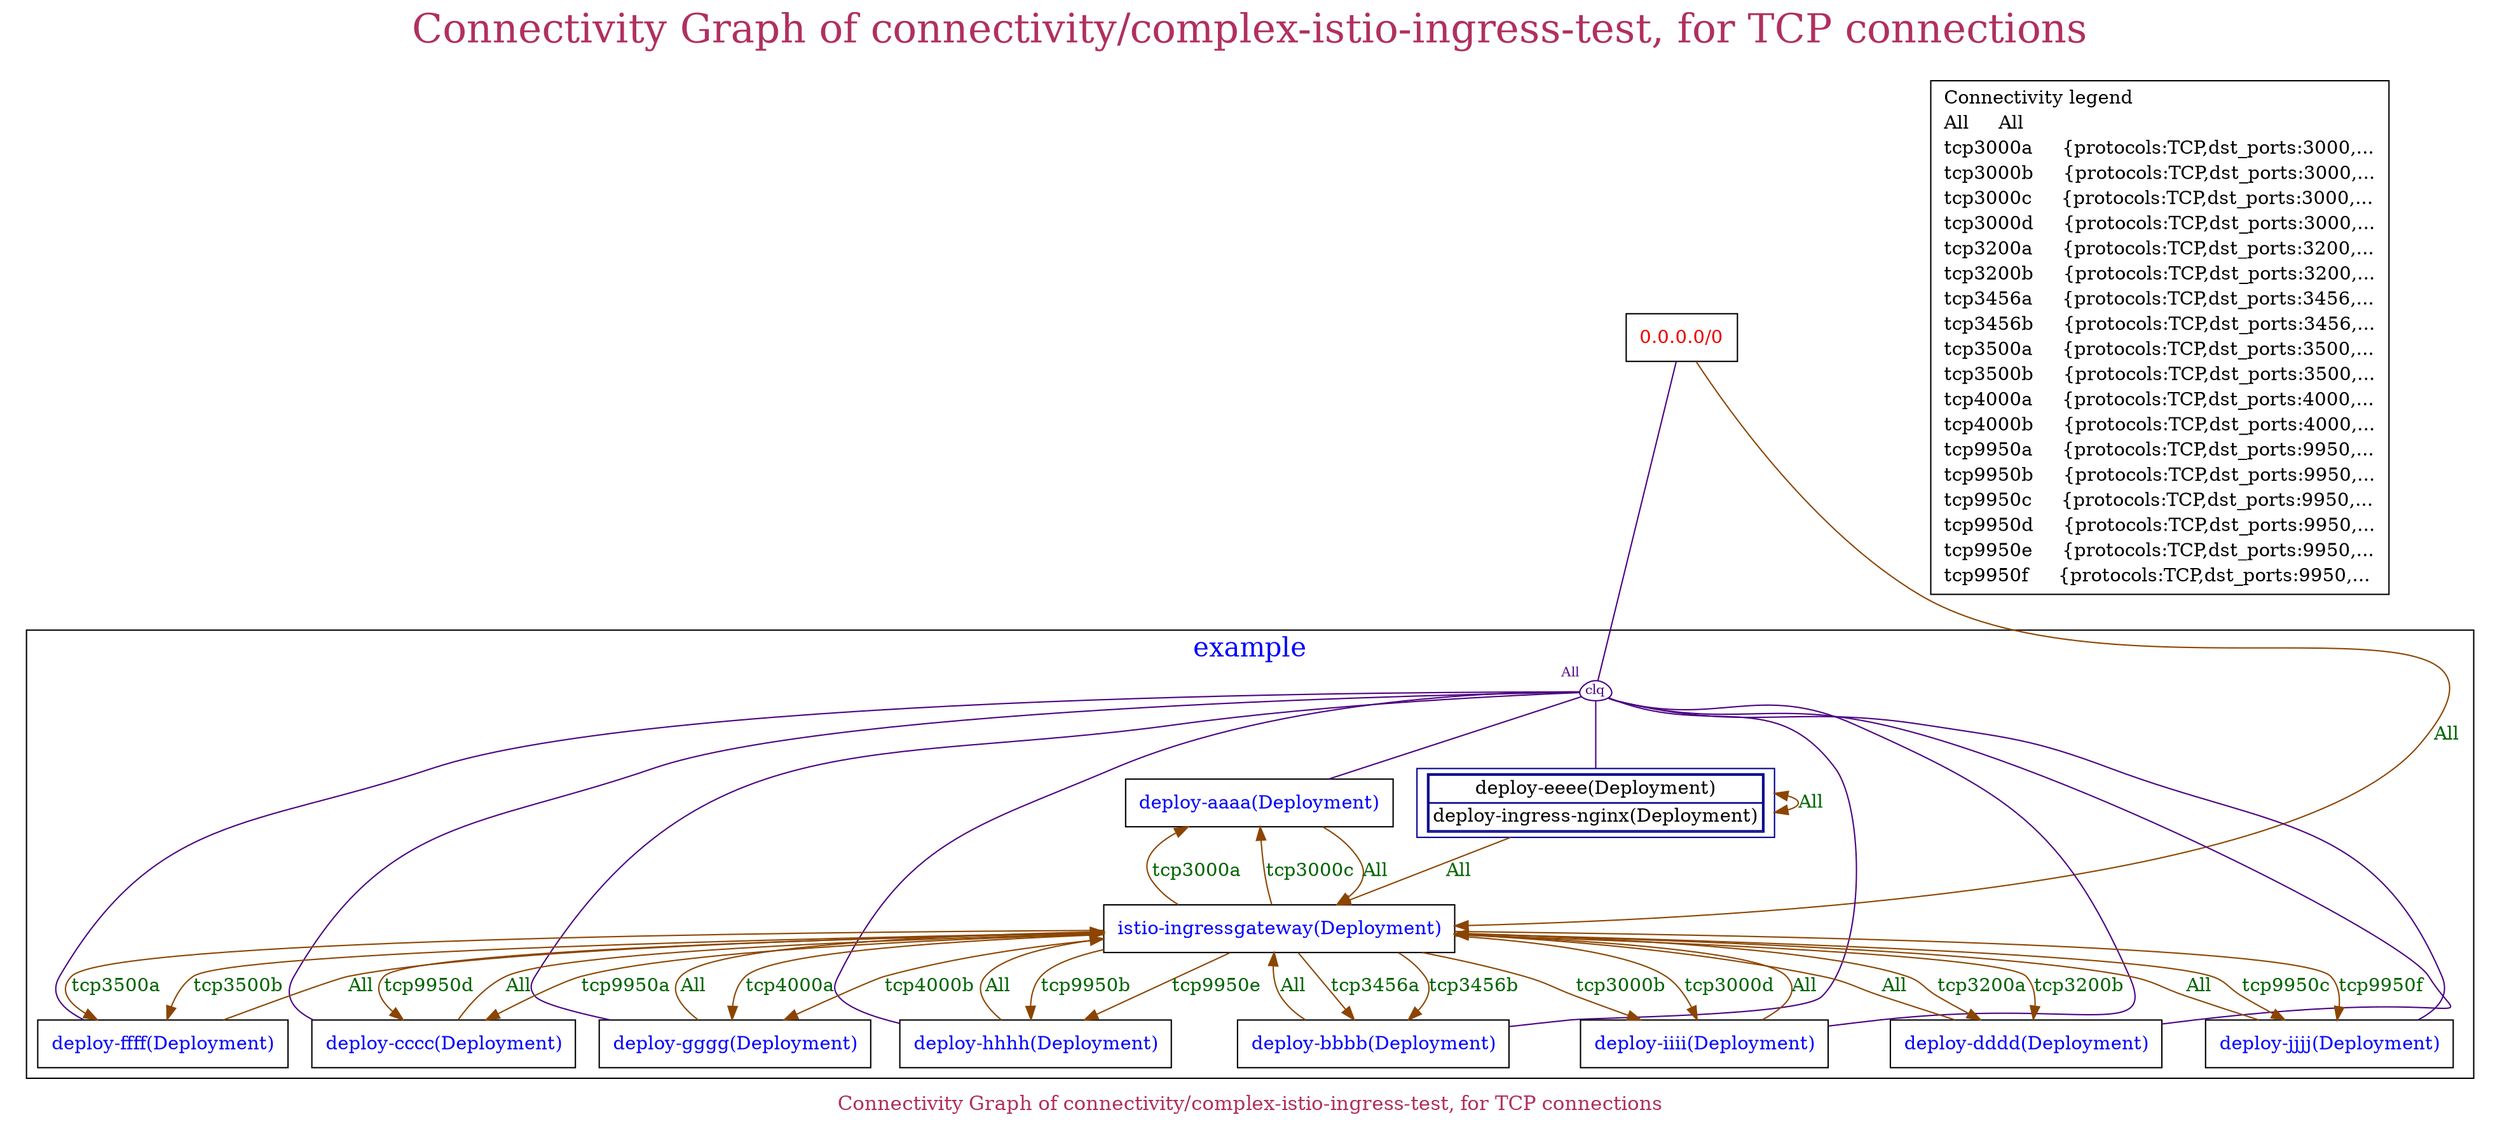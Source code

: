 // The Connectivity Graph of connectivity/complex-istio-ingress-test, for TCP connections
digraph {
	label="Connectivity Graph of connectivity/complex-istio-ingress-test, for TCP connections"	labelloc = "t"
	fontsize=30
	fontcolor=maroon
	subgraph cluster_map_explanation {
	dict_box [label=<<table border="0" cellspacing="0"><tr><td  align="text">Connectivity legend<br align="left" /></td></tr><tr><td align="text" tooltip="All" href="bogus">All     All<br align="left" /></td></tr><tr><td align="text" tooltip="{protocols:TCP,dst_ports:3000,hosts:aaaa.y.z}" href="bogus">tcp3000a     {protocols:TCP,dst_ports:3000,...<br align="left" /></td></tr><tr><td align="text" tooltip="{protocols:TCP,dst_ports:3000,hosts:iiii.y.z}" href="bogus">tcp3000b     {protocols:TCP,dst_ports:3000,...<br align="left" /></td></tr><tr><td align="text" tooltip="{protocols:TCP,dst_ports:3000,hosts:ooo.y.z,paths:/aaaa(/*)?}" href="bogus">tcp3000c     {protocols:TCP,dst_ports:3000,...<br align="left" /></td></tr><tr><td align="text" tooltip="{protocols:TCP,dst_ports:3000,hosts:ooo.y.z,paths:/iiii(/*)?}" href="bogus">tcp3000d     {protocols:TCP,dst_ports:3000,...<br align="left" /></td></tr><tr><td align="text" tooltip="{protocols:TCP,dst_ports:3200,hosts:dddd.y.z}" href="bogus">tcp3200a     {protocols:TCP,dst_ports:3200,...<br align="left" /></td></tr><tr><td align="text" tooltip="{protocols:TCP,dst_ports:3200,hosts:ooo.y.z,paths:/dddd(/*)?}" href="bogus">tcp3200b     {protocols:TCP,dst_ports:3200,...<br align="left" /></td></tr><tr><td align="text" tooltip="{protocols:TCP,dst_ports:3456,hosts:bbbb.y.z}" href="bogus">tcp3456a     {protocols:TCP,dst_ports:3456,...<br align="left" /></td></tr><tr><td align="text" tooltip="{protocols:TCP,dst_ports:3456,hosts:ooo.y.z,paths:/bbbb(/*)?}" href="bogus">tcp3456b     {protocols:TCP,dst_ports:3456,...<br align="left" /></td></tr><tr><td align="text" tooltip="{protocols:TCP,dst_ports:3500,hosts:ffff.y.z}" href="bogus">tcp3500a     {protocols:TCP,dst_ports:3500,...<br align="left" /></td></tr><tr><td align="text" tooltip="{protocols:TCP,dst_ports:3500,hosts:ooo.y.z,paths:/ffff(/*)?}" href="bogus">tcp3500b     {protocols:TCP,dst_ports:3500,...<br align="left" /></td></tr><tr><td align="text" tooltip="{protocols:TCP,dst_ports:4000,hosts:gggg.y.z}" href="bogus">tcp4000a     {protocols:TCP,dst_ports:4000,...<br align="left" /></td></tr><tr><td align="text" tooltip="{protocols:TCP,dst_ports:4000,hosts:ooo.y.z,paths:/gggg(/*)?}" href="bogus">tcp4000b     {protocols:TCP,dst_ports:4000,...<br align="left" /></td></tr><tr><td align="text" tooltip="{protocols:TCP,dst_ports:9950,hosts:cccc.y.z}" href="bogus">tcp9950a     {protocols:TCP,dst_ports:9950,...<br align="left" /></td></tr><tr><td align="text" tooltip="{protocols:TCP,dst_ports:9950,hosts:hhhh.y.z}" href="bogus">tcp9950b     {protocols:TCP,dst_ports:9950,...<br align="left" /></td></tr><tr><td align="text" tooltip="{protocols:TCP,dst_ports:9950,hosts:jjjj.y.z}" href="bogus">tcp9950c     {protocols:TCP,dst_ports:9950,...<br align="left" /></td></tr><tr><td align="text" tooltip="{protocols:TCP,dst_ports:9950,hosts:ooo.y.z,paths:/cccc(/*)?}" href="bogus">tcp9950d     {protocols:TCP,dst_ports:9950,...<br align="left" /></td></tr><tr><td align="text" tooltip="{protocols:TCP,dst_ports:9950,hosts:ooo.y.z,paths:/hhhh(/*)?}" href="bogus">tcp9950e     {protocols:TCP,dst_ports:9950,...<br align="left" /></td></tr><tr><td align="text" tooltip="{protocols:TCP,dst_ports:9950,hosts:ooo.y.z,paths:/jjjj(/*)?}" href="bogus">tcp9950f     {protocols:TCP,dst_ports:9950,...<br align="left" /></td></tr></table>> shape=box]
	"0.0.0.0/0" [label=<<table border="0" cellspacing="0"><tr><td>0.0.0.0/0</td></tr></table>> shape=box fontcolor=red2 tooltip="IP Block"]
subgraph cluster_example_namespace{
	label="example"
	fontsize=20
	fontcolor=blue
	tooltip="Namespace"
	"clique_0" [shape=egg fontcolor=indigo color=indigo width=0.2 height=0.2 label=clq fontsize=10 margin=0  xlabel="All" tooltip="Traffic allowed between any two workloads connected to the CLIQUE:
All"]
	"example/deploy-aaaa(Deployment)" [label=<<table border="0" cellspacing="0"><tr><td>deploy-aaaa(Deployment)</td></tr></table>> shape=box fontcolor=blue tooltip="Workload"]
	"example/deploy-bbbb(Deployment)" [label=<<table border="0" cellspacing="0"><tr><td>deploy-bbbb(Deployment)</td></tr></table>> shape=box fontcolor=blue tooltip="Workload"]
	"example/deploy-cccc(Deployment)" [label=<<table border="0" cellspacing="0"><tr><td>deploy-cccc(Deployment)</td></tr></table>> shape=box fontcolor=blue tooltip="Workload"]
	"example/deploy-dddd(Deployment)" [label=<<table border="0" cellspacing="0"><tr><td>deploy-dddd(Deployment)</td></tr></table>> shape=box fontcolor=blue tooltip="Workload"]
	"example/deploy-eeee(Deployment)" [label=<<table border="1" cellspacing="0"><tr><td>deploy-eeee(Deployment)</td></tr><tr><td>deploy-ingress-nginx(Deployment)</td></tr></table>> shape=box color=blue4 tooltip="A set of workloads having exactly the same connectivity"]
	"example/deploy-ffff(Deployment)" [label=<<table border="0" cellspacing="0"><tr><td>deploy-ffff(Deployment)</td></tr></table>> shape=box fontcolor=blue tooltip="Workload"]
	"example/deploy-gggg(Deployment)" [label=<<table border="0" cellspacing="0"><tr><td>deploy-gggg(Deployment)</td></tr></table>> shape=box fontcolor=blue tooltip="Workload"]
	"example/deploy-hhhh(Deployment)" [label=<<table border="0" cellspacing="0"><tr><td>deploy-hhhh(Deployment)</td></tr></table>> shape=box fontcolor=blue tooltip="Workload"]
	"example/deploy-iiii(Deployment)" [label=<<table border="0" cellspacing="0"><tr><td>deploy-iiii(Deployment)</td></tr></table>> shape=box fontcolor=blue tooltip="Workload"]
	"example/deploy-jjjj(Deployment)" [label=<<table border="0" cellspacing="0"><tr><td>deploy-jjjj(Deployment)</td></tr></table>> shape=box fontcolor=blue tooltip="Workload"]
	"example/istio-ingressgateway(Deployment)" [label=<<table border="0" cellspacing="0"><tr><td>istio-ingressgateway(Deployment)</td></tr></table>> shape=box fontcolor=blue tooltip="Workload"]
}
	"0.0.0.0/0" -> "clique_0"[  color=indigo fontcolor=darkgreen dir=both arrowhead=none arrowtail=none]
	"0.0.0.0/0" -> "example/istio-ingressgateway(Deployment)"[label="All" labeltooltip="All" color=darkorange4 fontcolor=darkgreen dir=both arrowhead=normal arrowtail=none]
	"clique_0" -> "example/deploy-aaaa(Deployment)"[  color=indigo fontcolor=darkgreen dir=both arrowhead=none arrowtail=none]
	"clique_0" -> "example/deploy-bbbb(Deployment)"[  color=indigo fontcolor=darkgreen dir=both arrowhead=none arrowtail=none]
	"clique_0" -> "example/deploy-cccc(Deployment)"[  color=indigo fontcolor=darkgreen dir=both arrowhead=none arrowtail=none]
	"clique_0" -> "example/deploy-dddd(Deployment)"[  color=indigo fontcolor=darkgreen dir=both arrowhead=none arrowtail=none]
	"clique_0" -> "example/deploy-eeee(Deployment)"[  color=indigo fontcolor=darkgreen dir=both arrowhead=none arrowtail=none]
	"clique_0" -> "example/deploy-ffff(Deployment)"[  color=indigo fontcolor=darkgreen dir=both arrowhead=none arrowtail=none]
	"clique_0" -> "example/deploy-gggg(Deployment)"[  color=indigo fontcolor=darkgreen dir=both arrowhead=none arrowtail=none]
	"clique_0" -> "example/deploy-hhhh(Deployment)"[  color=indigo fontcolor=darkgreen dir=both arrowhead=none arrowtail=none]
	"clique_0" -> "example/deploy-iiii(Deployment)"[  color=indigo fontcolor=darkgreen dir=both arrowhead=none arrowtail=none]
	"clique_0" -> "example/deploy-jjjj(Deployment)"[  color=indigo fontcolor=darkgreen dir=both arrowhead=none arrowtail=none]
	"example/deploy-aaaa(Deployment)" -> "example/istio-ingressgateway(Deployment)"[label="All" labeltooltip="All" color=darkorange4 fontcolor=darkgreen dir=both arrowhead=normal arrowtail=none]
	"example/deploy-bbbb(Deployment)" -> "example/istio-ingressgateway(Deployment)"[label="All" labeltooltip="All" color=darkorange4 fontcolor=darkgreen dir=both arrowhead=normal arrowtail=none]
	"example/deploy-cccc(Deployment)" -> "example/istio-ingressgateway(Deployment)"[label="All" labeltooltip="All" color=darkorange4 fontcolor=darkgreen dir=both arrowhead=normal arrowtail=none]
	"example/deploy-dddd(Deployment)" -> "example/istio-ingressgateway(Deployment)"[label="All" labeltooltip="All" color=darkorange4 fontcolor=darkgreen dir=both arrowhead=normal arrowtail=none]
	"example/deploy-eeee(Deployment)" -> "example/deploy-eeee(Deployment)"[label="All" labeltooltip="All" color=darkorange4 fontcolor=darkgreen dir=both arrowhead=normal arrowtail=normal]
	"example/deploy-eeee(Deployment)" -> "example/istio-ingressgateway(Deployment)"[label="All" labeltooltip="All" color=darkorange4 fontcolor=darkgreen dir=both arrowhead=normal arrowtail=none]
	"example/deploy-ffff(Deployment)" -> "example/istio-ingressgateway(Deployment)"[label="All" labeltooltip="All" color=darkorange4 fontcolor=darkgreen dir=both arrowhead=normal arrowtail=none]
	"example/deploy-gggg(Deployment)" -> "example/istio-ingressgateway(Deployment)"[label="All" labeltooltip="All" color=darkorange4 fontcolor=darkgreen dir=both arrowhead=normal arrowtail=none]
	"example/deploy-hhhh(Deployment)" -> "example/istio-ingressgateway(Deployment)"[label="All" labeltooltip="All" color=darkorange4 fontcolor=darkgreen dir=both arrowhead=normal arrowtail=none]
	"example/deploy-iiii(Deployment)" -> "example/istio-ingressgateway(Deployment)"[label="All" labeltooltip="All" color=darkorange4 fontcolor=darkgreen dir=both arrowhead=normal arrowtail=none]
	"example/deploy-jjjj(Deployment)" -> "example/istio-ingressgateway(Deployment)"[label="All" labeltooltip="All" color=darkorange4 fontcolor=darkgreen dir=both arrowhead=normal arrowtail=none]
	"example/istio-ingressgateway(Deployment)" -> "example/deploy-aaaa(Deployment)"[label="tcp3000a" labeltooltip="{protocols:TCP,dst_ports:3000,hosts:aaaa.y.z}" color=darkorange4 fontcolor=darkgreen dir=both arrowhead=normal arrowtail=none]
	"example/istio-ingressgateway(Deployment)" -> "example/deploy-aaaa(Deployment)"[label="tcp3000c" labeltooltip="{protocols:TCP,dst_ports:3000,hosts:ooo.y.z,paths:/aaaa(/*)?}" color=darkorange4 fontcolor=darkgreen dir=both arrowhead=normal arrowtail=none]
	"example/istio-ingressgateway(Deployment)" -> "example/deploy-bbbb(Deployment)"[label="tcp3456a" labeltooltip="{protocols:TCP,dst_ports:3456,hosts:bbbb.y.z}" color=darkorange4 fontcolor=darkgreen dir=both arrowhead=normal arrowtail=none]
	"example/istio-ingressgateway(Deployment)" -> "example/deploy-bbbb(Deployment)"[label="tcp3456b" labeltooltip="{protocols:TCP,dst_ports:3456,hosts:ooo.y.z,paths:/bbbb(/*)?}" color=darkorange4 fontcolor=darkgreen dir=both arrowhead=normal arrowtail=none]
	"example/istio-ingressgateway(Deployment)" -> "example/deploy-cccc(Deployment)"[label="tcp9950a" labeltooltip="{protocols:TCP,dst_ports:9950,hosts:cccc.y.z}" color=darkorange4 fontcolor=darkgreen dir=both arrowhead=normal arrowtail=none]
	"example/istio-ingressgateway(Deployment)" -> "example/deploy-cccc(Deployment)"[label="tcp9950d" labeltooltip="{protocols:TCP,dst_ports:9950,hosts:ooo.y.z,paths:/cccc(/*)?}" color=darkorange4 fontcolor=darkgreen dir=both arrowhead=normal arrowtail=none]
	"example/istio-ingressgateway(Deployment)" -> "example/deploy-dddd(Deployment)"[label="tcp3200a" labeltooltip="{protocols:TCP,dst_ports:3200,hosts:dddd.y.z}" color=darkorange4 fontcolor=darkgreen dir=both arrowhead=normal arrowtail=none]
	"example/istio-ingressgateway(Deployment)" -> "example/deploy-dddd(Deployment)"[label="tcp3200b" labeltooltip="{protocols:TCP,dst_ports:3200,hosts:ooo.y.z,paths:/dddd(/*)?}" color=darkorange4 fontcolor=darkgreen dir=both arrowhead=normal arrowtail=none]
	"example/istio-ingressgateway(Deployment)" -> "example/deploy-ffff(Deployment)"[label="tcp3500a" labeltooltip="{protocols:TCP,dst_ports:3500,hosts:ffff.y.z}" color=darkorange4 fontcolor=darkgreen dir=both arrowhead=normal arrowtail=none]
	"example/istio-ingressgateway(Deployment)" -> "example/deploy-ffff(Deployment)"[label="tcp3500b" labeltooltip="{protocols:TCP,dst_ports:3500,hosts:ooo.y.z,paths:/ffff(/*)?}" color=darkorange4 fontcolor=darkgreen dir=both arrowhead=normal arrowtail=none]
	"example/istio-ingressgateway(Deployment)" -> "example/deploy-gggg(Deployment)"[label="tcp4000a" labeltooltip="{protocols:TCP,dst_ports:4000,hosts:gggg.y.z}" color=darkorange4 fontcolor=darkgreen dir=both arrowhead=normal arrowtail=none]
	"example/istio-ingressgateway(Deployment)" -> "example/deploy-gggg(Deployment)"[label="tcp4000b" labeltooltip="{protocols:TCP,dst_ports:4000,hosts:ooo.y.z,paths:/gggg(/*)?}" color=darkorange4 fontcolor=darkgreen dir=both arrowhead=normal arrowtail=none]
	"example/istio-ingressgateway(Deployment)" -> "example/deploy-hhhh(Deployment)"[label="tcp9950b" labeltooltip="{protocols:TCP,dst_ports:9950,hosts:hhhh.y.z}" color=darkorange4 fontcolor=darkgreen dir=both arrowhead=normal arrowtail=none]
	"example/istio-ingressgateway(Deployment)" -> "example/deploy-hhhh(Deployment)"[label="tcp9950e" labeltooltip="{protocols:TCP,dst_ports:9950,hosts:ooo.y.z,paths:/hhhh(/*)?}" color=darkorange4 fontcolor=darkgreen dir=both arrowhead=normal arrowtail=none]
	"example/istio-ingressgateway(Deployment)" -> "example/deploy-iiii(Deployment)"[label="tcp3000b" labeltooltip="{protocols:TCP,dst_ports:3000,hosts:iiii.y.z}" color=darkorange4 fontcolor=darkgreen dir=both arrowhead=normal arrowtail=none]
	"example/istio-ingressgateway(Deployment)" -> "example/deploy-iiii(Deployment)"[label="tcp3000d" labeltooltip="{protocols:TCP,dst_ports:3000,hosts:ooo.y.z,paths:/iiii(/*)?}" color=darkorange4 fontcolor=darkgreen dir=both arrowhead=normal arrowtail=none]
	"example/istio-ingressgateway(Deployment)" -> "example/deploy-jjjj(Deployment)"[label="tcp9950c" labeltooltip="{protocols:TCP,dst_ports:9950,hosts:jjjj.y.z}" color=darkorange4 fontcolor=darkgreen dir=both arrowhead=normal arrowtail=none]
	"example/istio-ingressgateway(Deployment)" -> "example/deploy-jjjj(Deployment)"[label="tcp9950f" labeltooltip="{protocols:TCP,dst_ports:9950,hosts:ooo.y.z,paths:/jjjj(/*)?}" color=darkorange4 fontcolor=darkgreen dir=both arrowhead=normal arrowtail=none]
	color=white
	labelloc = "b"
	fontsize=15
	fontcolor=maroon
	}
}
// The Connectivity Graph of connectivity/complex-istio-ingress-test, for non-TCP connections
digraph {
	label="Connectivity Graph of connectivity/complex-istio-ingress-test, for non-TCP connections"	labelloc = "t"
	fontsize=30
	fontcolor=maroon
	subgraph cluster_map_explanation {
	"0.0.0.0/0" [label=<<table border="0" cellspacing="0"><tr><td>0.0.0.0/0</td></tr></table>> shape=box fontcolor=red2 tooltip="IP Block"]
subgraph cluster_example_namespace{
	label="example"
	fontsize=20
	fontcolor=blue
	tooltip="Namespace"
	"example/deploy-aaaa(Deployment)" [label=<<table border="1" cellspacing="0"><tr><td>deploy-aaaa(Deployment)</td></tr><tr><td>deploy-bbbb(Deployment)</td></tr><tr><td>deploy-cccc(Deployment)</td></tr><tr><td>deploy-dddd(Deployment)</td></tr><tr><td>deploy-eeee(Deployment)</td></tr><tr><td>deploy-ffff(Deployment)</td></tr><tr><td>deploy-gggg(Deployment)</td></tr><tr><td>deploy-hhhh(Deployment)</td></tr><tr><td>deploy-iiii(Deployment)</td></tr><tr><td>deploy-ingress-nginx(Deployment)</td></tr><tr><td>deploy-jjjj(Deployment)</td></tr><tr><td>istio-ingressgateway(Deployment)</td></tr></table>> shape=box color=blue4 tooltip="A set of workloads having exactly the same connectivity"]
}
	"example/deploy-aaaa(Deployment)" -> "0.0.0.0/0"[label="All" labeltooltip="All" color=darkorange4 fontcolor=darkgreen dir=both arrowhead=normal arrowtail=normal]
	"example/deploy-aaaa(Deployment)" -> "example/deploy-aaaa(Deployment)"[label="All" labeltooltip="All" color=darkorange4 fontcolor=darkgreen dir=both arrowhead=normal arrowtail=normal]
	color=white
	labelloc = "b"
	fontsize=15
	fontcolor=maroon
	}
}
